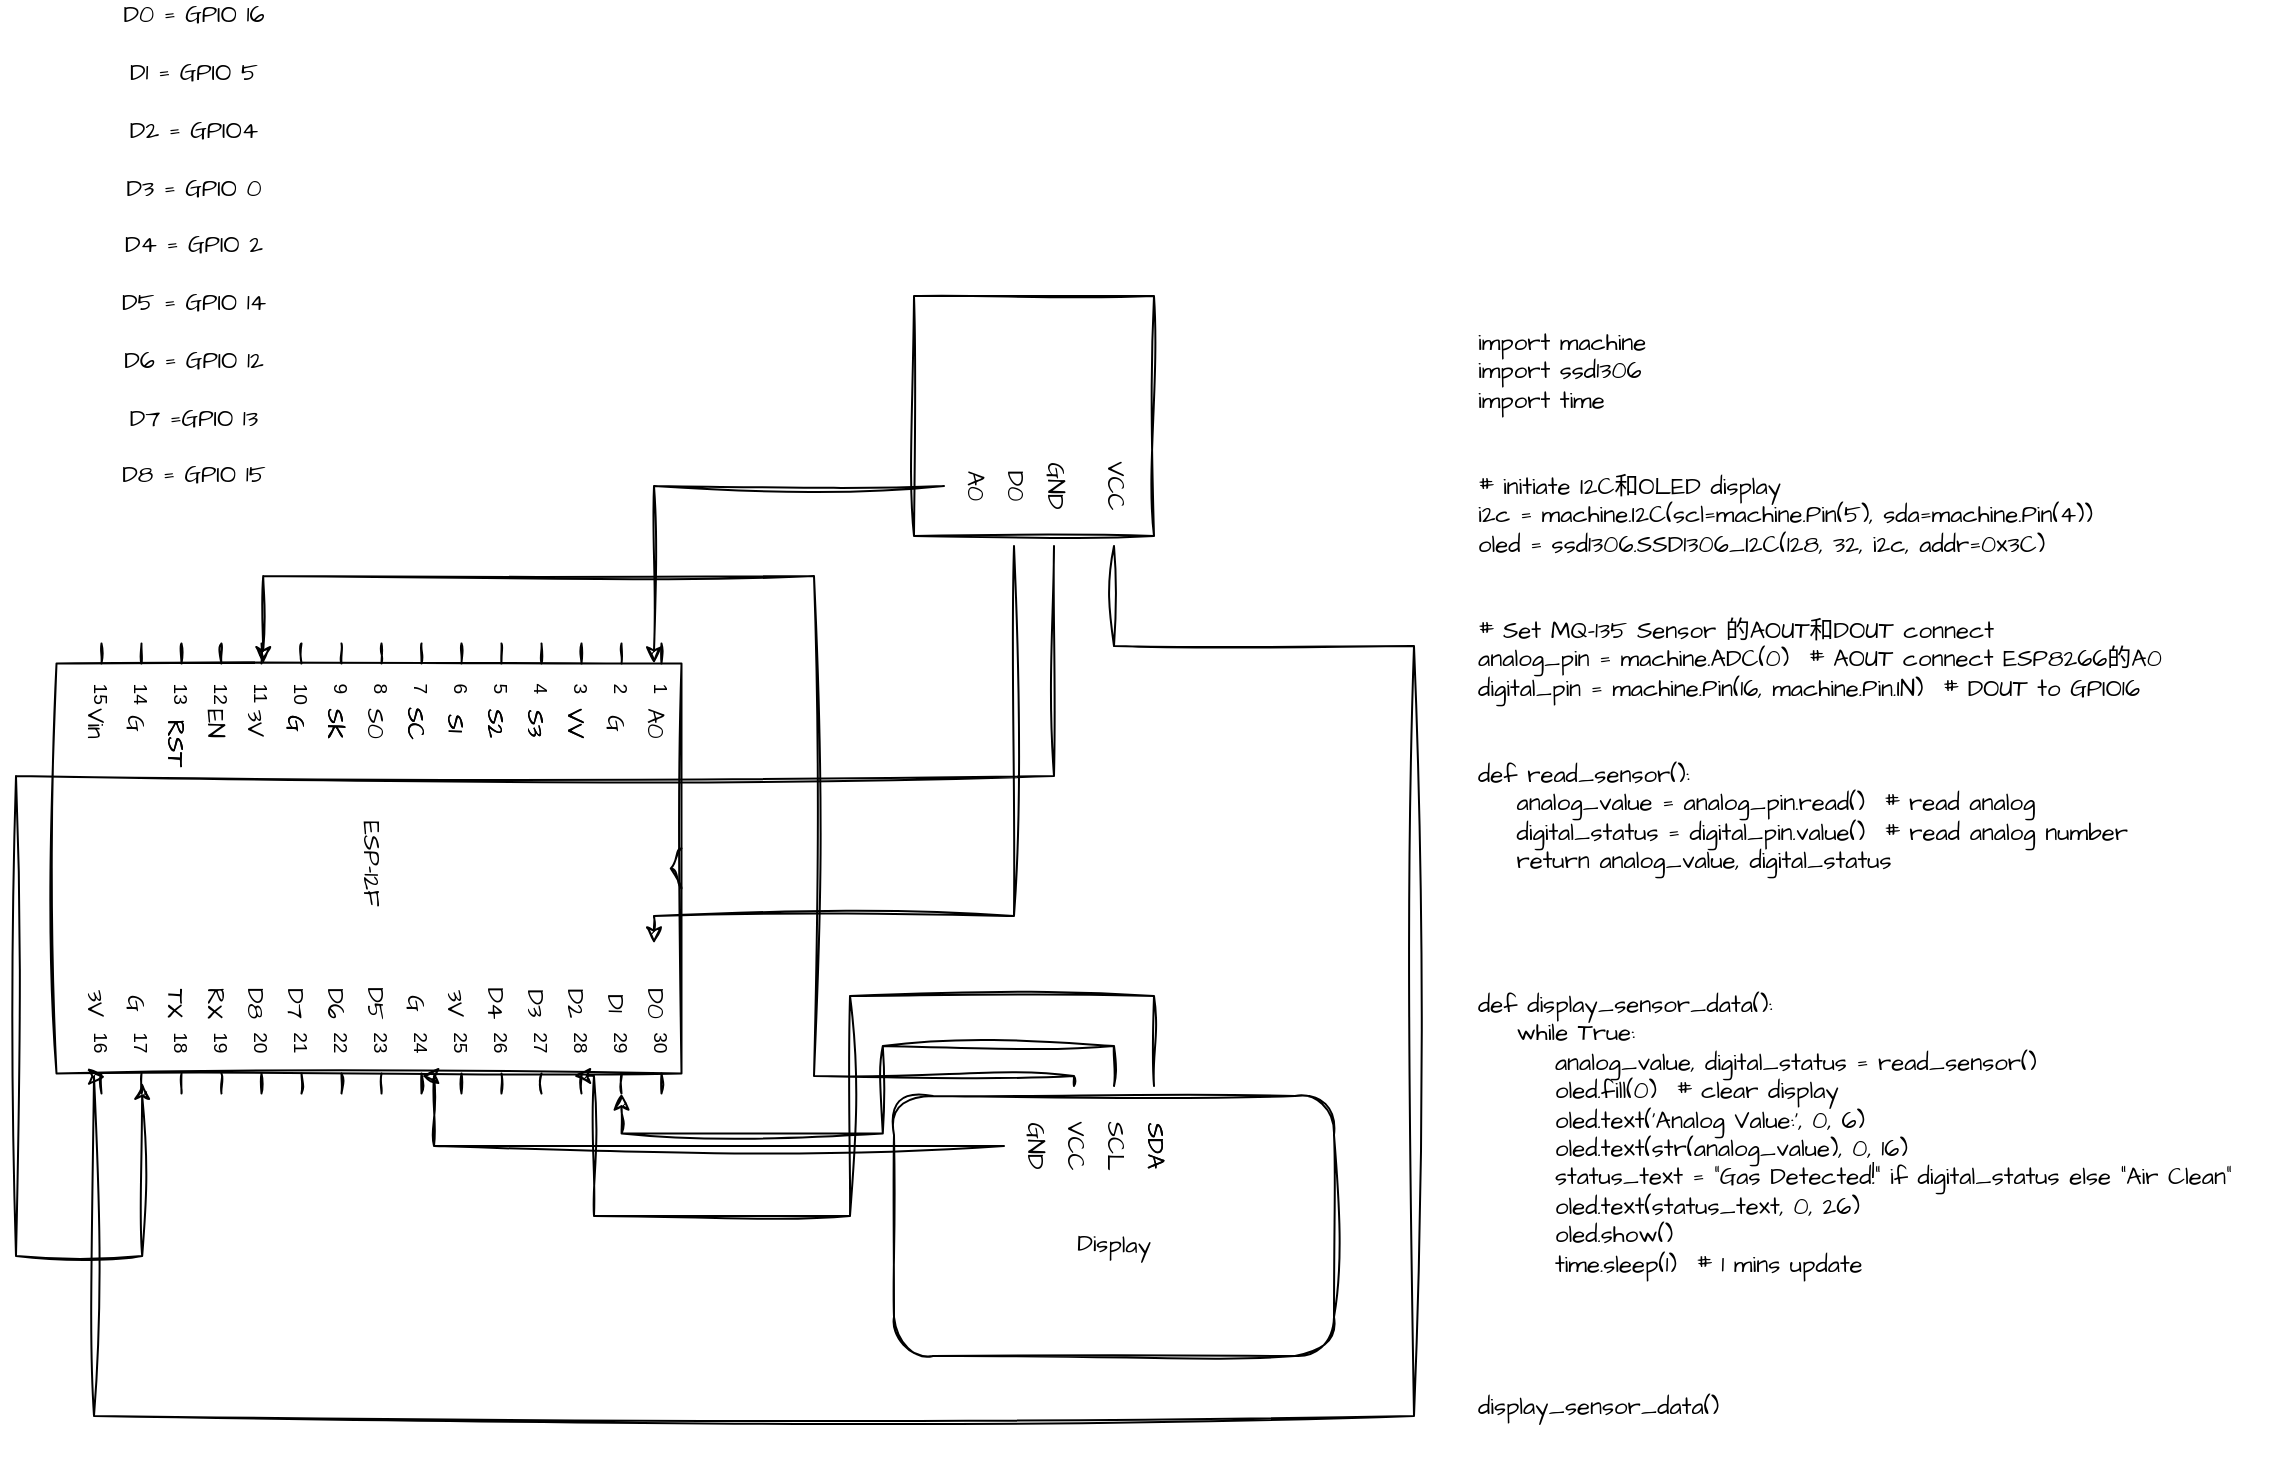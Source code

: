 <mxfile version="24.5.3" type="device">
  <diagram name="Page-1" id="16e2658f-23c8-b752-8be9-c03fbebb8bbe">
    <mxGraphModel dx="1434" dy="870" grid="1" gridSize="10" guides="1" tooltips="1" connect="1" arrows="1" fold="1" page="1" pageScale="1" pageWidth="1100" pageHeight="850" background="none" math="0" shadow="0">
      <root>
        <mxCell id="0" />
        <mxCell id="1" parent="0" />
        <object label="ESP-12F&amp;nbsp;" A0="" placeholders="1" id="_Rj8gLbeuA1qOjsLI6L3-2">
          <mxCell style="shadow=0;dashed=0;align=center;html=1;strokeWidth=1;shape=mxgraph.electrical.logic_gates.dual_inline_ic;labelNames=a,b,c,d,e,f,g,h,i,j,k,l,m,n,o,p,q,r,s,t;whiteSpace=wrap;sketch=1;hachureGap=4;jiggle=2;curveFitting=1;fontFamily=Architects Daughter;fontSource=https%3A%2F%2Ffonts.googleapis.com%2Fcss%3Ffamily%3DArchitects%2BDaughter;rotation=90;movable=1;resizable=1;rotatable=1;deletable=1;editable=1;locked=0;connectable=1;" vertex="1" parent="1">
            <mxGeometry x="85" y="290" width="225" height="312.5" as="geometry" />
          </mxCell>
        </object>
        <mxCell id="_Rj8gLbeuA1qOjsLI6L3-4" value="A0" style="text;strokeColor=none;align=center;fillColor=none;html=1;verticalAlign=middle;whiteSpace=wrap;rounded=0;fontFamily=Architects Daughter;fontSource=https%3A%2F%2Ffonts.googleapis.com%2Fcss%3Ffamily%3DArchitects%2BDaughter;rotation=90;movable=1;resizable=1;rotatable=1;deletable=1;editable=1;locked=0;connectable=1;" vertex="1" parent="1">
          <mxGeometry x="310" y="358.75" width="60" height="30" as="geometry" />
        </mxCell>
        <mxCell id="_Rj8gLbeuA1qOjsLI6L3-5" value="G" style="text;strokeColor=none;align=center;fillColor=none;html=1;verticalAlign=middle;whiteSpace=wrap;rounded=0;fontFamily=Architects Daughter;fontSource=https://fonts.googleapis.com/css?family=Architects+Daughter;rotation=90;movable=1;resizable=1;rotatable=1;deletable=1;editable=1;locked=0;connectable=1;" vertex="1" parent="1">
          <mxGeometry x="290" y="358.75" width="60" height="30" as="geometry" />
        </mxCell>
        <mxCell id="_Rj8gLbeuA1qOjsLI6L3-6" value="VV" style="text;strokeColor=none;align=center;fillColor=none;html=1;verticalAlign=middle;whiteSpace=wrap;rounded=0;fontFamily=Architects Daughter;fontSource=https://fonts.googleapis.com/css?family=Architects+Daughter;rotation=90;movable=1;resizable=1;rotatable=1;deletable=1;editable=1;locked=0;connectable=1;" vertex="1" parent="1">
          <mxGeometry x="270" y="358.75" width="60" height="30" as="geometry" />
        </mxCell>
        <mxCell id="_Rj8gLbeuA1qOjsLI6L3-7" value="VV" style="text;strokeColor=none;align=center;fillColor=none;html=1;verticalAlign=middle;whiteSpace=wrap;rounded=0;fontFamily=Architects Daughter;fontSource=https://fonts.googleapis.com/css?family=Architects+Daughter;rotation=90;movable=1;resizable=1;rotatable=1;deletable=1;editable=1;locked=0;connectable=1;" vertex="1" parent="1">
          <mxGeometry x="270" y="358.75" width="60" height="30" as="geometry" />
        </mxCell>
        <mxCell id="_Rj8gLbeuA1qOjsLI6L3-8" value="S3" style="text;strokeColor=none;align=center;fillColor=none;html=1;verticalAlign=middle;whiteSpace=wrap;rounded=0;fontFamily=Architects Daughter;fontSource=https://fonts.googleapis.com/css?family=Architects+Daughter;rotation=90;movable=1;resizable=1;rotatable=1;deletable=1;editable=1;locked=0;connectable=1;" vertex="1" parent="1">
          <mxGeometry x="250" y="358.75" width="60" height="30" as="geometry" />
        </mxCell>
        <mxCell id="_Rj8gLbeuA1qOjsLI6L3-9" value="S3" style="text;strokeColor=none;align=center;fillColor=none;html=1;verticalAlign=middle;whiteSpace=wrap;rounded=0;fontFamily=Architects Daughter;fontSource=https://fonts.googleapis.com/css?family=Architects+Daughter;rotation=90;movable=1;resizable=1;rotatable=1;deletable=1;editable=1;locked=0;connectable=1;" vertex="1" parent="1">
          <mxGeometry x="250" y="358.75" width="60" height="30" as="geometry" />
        </mxCell>
        <mxCell id="_Rj8gLbeuA1qOjsLI6L3-10" value="S2" style="text;strokeColor=none;align=center;fillColor=none;html=1;verticalAlign=middle;whiteSpace=wrap;rounded=0;fontFamily=Architects Daughter;fontSource=https://fonts.googleapis.com/css?family=Architects+Daughter;rotation=90;movable=1;resizable=1;rotatable=1;deletable=1;editable=1;locked=0;connectable=1;" vertex="1" parent="1">
          <mxGeometry x="230" y="358.75" width="60" height="30" as="geometry" />
        </mxCell>
        <mxCell id="_Rj8gLbeuA1qOjsLI6L3-11" value="S2" style="text;strokeColor=none;align=center;fillColor=none;html=1;verticalAlign=middle;whiteSpace=wrap;rounded=0;fontFamily=Architects Daughter;fontSource=https://fonts.googleapis.com/css?family=Architects+Daughter;rotation=90;movable=1;resizable=1;rotatable=1;deletable=1;editable=1;locked=0;connectable=1;" vertex="1" parent="1">
          <mxGeometry x="230" y="358.75" width="60" height="30" as="geometry" />
        </mxCell>
        <mxCell id="_Rj8gLbeuA1qOjsLI6L3-12" value="S1" style="text;strokeColor=none;align=center;fillColor=none;html=1;verticalAlign=middle;whiteSpace=wrap;rounded=0;fontFamily=Architects Daughter;fontSource=https://fonts.googleapis.com/css?family=Architects+Daughter;rotation=90;movable=1;resizable=1;rotatable=1;deletable=1;editable=1;locked=0;connectable=1;" vertex="1" parent="1">
          <mxGeometry x="210" y="358.75" width="60" height="30" as="geometry" />
        </mxCell>
        <mxCell id="_Rj8gLbeuA1qOjsLI6L3-13" value="S1" style="text;strokeColor=none;align=center;fillColor=none;html=1;verticalAlign=middle;whiteSpace=wrap;rounded=0;fontFamily=Architects Daughter;fontSource=https://fonts.googleapis.com/css?family=Architects+Daughter;rotation=90;movable=1;resizable=1;rotatable=1;deletable=1;editable=1;locked=0;connectable=1;" vertex="1" parent="1">
          <mxGeometry x="210" y="358.75" width="60" height="30" as="geometry" />
        </mxCell>
        <mxCell id="_Rj8gLbeuA1qOjsLI6L3-14" value="SC" style="text;strokeColor=none;align=center;fillColor=none;html=1;verticalAlign=middle;whiteSpace=wrap;rounded=0;fontFamily=Architects Daughter;fontSource=https://fonts.googleapis.com/css?family=Architects+Daughter;rotation=90;movable=1;resizable=1;rotatable=1;deletable=1;editable=1;locked=0;connectable=1;" vertex="1" parent="1">
          <mxGeometry x="190" y="358.75" width="60" height="30" as="geometry" />
        </mxCell>
        <mxCell id="_Rj8gLbeuA1qOjsLI6L3-15" value="SC" style="text;strokeColor=none;align=center;fillColor=none;html=1;verticalAlign=middle;whiteSpace=wrap;rounded=0;fontFamily=Architects Daughter;fontSource=https://fonts.googleapis.com/css?family=Architects+Daughter;rotation=90;movable=1;resizable=1;rotatable=1;deletable=1;editable=1;locked=0;connectable=1;" vertex="1" parent="1">
          <mxGeometry x="190" y="358.75" width="60" height="30" as="geometry" />
        </mxCell>
        <mxCell id="_Rj8gLbeuA1qOjsLI6L3-16" value="S0" style="text;strokeColor=none;align=center;fillColor=none;html=1;verticalAlign=middle;whiteSpace=wrap;rounded=0;fontFamily=Architects Daughter;fontSource=https://fonts.googleapis.com/css?family=Architects+Daughter;rotation=90;movable=1;resizable=1;rotatable=1;deletable=1;editable=1;locked=0;connectable=1;" vertex="1" parent="1">
          <mxGeometry x="170" y="358.75" width="60" height="30" as="geometry" />
        </mxCell>
        <mxCell id="_Rj8gLbeuA1qOjsLI6L3-18" value="SK" style="text;strokeColor=none;align=center;fillColor=none;html=1;verticalAlign=middle;whiteSpace=wrap;rounded=0;fontFamily=Architects Daughter;fontSource=https://fonts.googleapis.com/css?family=Architects+Daughter;rotation=90;movable=1;resizable=1;rotatable=1;deletable=1;editable=1;locked=0;connectable=1;" vertex="1" parent="1">
          <mxGeometry x="150" y="358.75" width="60" height="30" as="geometry" />
        </mxCell>
        <mxCell id="_Rj8gLbeuA1qOjsLI6L3-19" value="SK" style="text;strokeColor=none;align=center;fillColor=none;html=1;verticalAlign=middle;whiteSpace=wrap;rounded=0;fontFamily=Architects Daughter;fontSource=https://fonts.googleapis.com/css?family=Architects+Daughter;rotation=90;movable=1;resizable=1;rotatable=1;deletable=1;editable=1;locked=0;connectable=1;" vertex="1" parent="1">
          <mxGeometry x="150" y="358.75" width="60" height="30" as="geometry" />
        </mxCell>
        <mxCell id="_Rj8gLbeuA1qOjsLI6L3-20" value="G" style="text;strokeColor=none;align=center;fillColor=none;html=1;verticalAlign=middle;whiteSpace=wrap;rounded=0;fontFamily=Architects Daughter;fontSource=https://fonts.googleapis.com/css?family=Architects+Daughter;rotation=90;movable=1;resizable=1;rotatable=1;deletable=1;editable=1;locked=0;connectable=1;" vertex="1" parent="1">
          <mxGeometry x="130" y="358.75" width="60" height="30" as="geometry" />
        </mxCell>
        <mxCell id="_Rj8gLbeuA1qOjsLI6L3-21" value="G" style="text;strokeColor=none;align=center;fillColor=none;html=1;verticalAlign=middle;whiteSpace=wrap;rounded=0;fontFamily=Architects Daughter;fontSource=https://fonts.googleapis.com/css?family=Architects+Daughter;rotation=90;movable=1;resizable=1;rotatable=1;deletable=1;editable=1;locked=0;connectable=1;" vertex="1" parent="1">
          <mxGeometry x="130" y="358.75" width="60" height="30" as="geometry" />
        </mxCell>
        <mxCell id="_Rj8gLbeuA1qOjsLI6L3-22" value="3V" style="text;strokeColor=none;align=center;fillColor=none;html=1;verticalAlign=middle;whiteSpace=wrap;rounded=0;fontFamily=Architects Daughter;fontSource=https://fonts.googleapis.com/css?family=Architects+Daughter;rotation=90;movable=1;resizable=1;rotatable=1;deletable=1;editable=1;locked=0;connectable=1;" vertex="1" parent="1">
          <mxGeometry x="110" y="358.75" width="60" height="30" as="geometry" />
        </mxCell>
        <mxCell id="_Rj8gLbeuA1qOjsLI6L3-23" value="RST" style="text;strokeColor=none;align=center;fillColor=none;html=1;verticalAlign=middle;whiteSpace=wrap;rounded=0;fontFamily=Architects Daughter;fontSource=https://fonts.googleapis.com/css?family=Architects+Daughter;rotation=90;movable=1;resizable=1;rotatable=1;deletable=1;editable=1;locked=0;connectable=1;" vertex="1" parent="1">
          <mxGeometry x="70" y="368.75" width="60" height="30" as="geometry" />
        </mxCell>
        <mxCell id="_Rj8gLbeuA1qOjsLI6L3-24" value="EN" style="text;strokeColor=none;align=center;fillColor=none;html=1;verticalAlign=middle;whiteSpace=wrap;rounded=0;fontFamily=Architects Daughter;fontSource=https://fonts.googleapis.com/css?family=Architects+Daughter;rotation=90;movable=1;resizable=1;rotatable=1;deletable=1;editable=1;locked=0;connectable=1;" vertex="1" parent="1">
          <mxGeometry x="90" y="358.75" width="60" height="30" as="geometry" />
        </mxCell>
        <mxCell id="_Rj8gLbeuA1qOjsLI6L3-25" value="Vin" style="text;strokeColor=none;align=center;fillColor=none;html=1;verticalAlign=middle;whiteSpace=wrap;rounded=0;fontFamily=Architects Daughter;fontSource=https://fonts.googleapis.com/css?family=Architects+Daughter;rotation=90;movable=1;resizable=1;rotatable=1;deletable=1;editable=1;locked=0;connectable=1;" vertex="1" parent="1">
          <mxGeometry x="30" y="358.75" width="60" height="30" as="geometry" />
        </mxCell>
        <mxCell id="_Rj8gLbeuA1qOjsLI6L3-26" value="G" style="text;strokeColor=none;align=center;fillColor=none;html=1;verticalAlign=middle;whiteSpace=wrap;rounded=0;fontFamily=Architects Daughter;fontSource=https://fonts.googleapis.com/css?family=Architects+Daughter;rotation=90;movable=1;resizable=1;rotatable=1;deletable=1;editable=1;locked=0;connectable=1;" vertex="1" parent="1">
          <mxGeometry x="50" y="358.75" width="60" height="30" as="geometry" />
        </mxCell>
        <mxCell id="_Rj8gLbeuA1qOjsLI6L3-27" value="RST" style="text;strokeColor=none;align=center;fillColor=none;html=1;verticalAlign=middle;whiteSpace=wrap;rounded=0;fontFamily=Architects Daughter;fontSource=https://fonts.googleapis.com/css?family=Architects+Daughter;rotation=90;movable=1;resizable=1;rotatable=1;deletable=1;editable=1;locked=0;connectable=1;" vertex="1" parent="1">
          <mxGeometry x="70" y="368.75" width="60" height="30" as="geometry" />
        </mxCell>
        <mxCell id="_Rj8gLbeuA1qOjsLI6L3-28" value="D0" style="text;strokeColor=none;align=center;fillColor=none;html=1;verticalAlign=middle;whiteSpace=wrap;rounded=0;fontFamily=Architects Daughter;fontSource=https://fonts.googleapis.com/css?family=Architects+Daughter;rotation=90;" vertex="1" parent="1">
          <mxGeometry x="310" y="498.75" width="60" height="30" as="geometry" />
        </mxCell>
        <mxCell id="_Rj8gLbeuA1qOjsLI6L3-30" value="D1" style="text;strokeColor=none;align=center;fillColor=none;html=1;verticalAlign=middle;whiteSpace=wrap;rounded=0;fontFamily=Architects Daughter;fontSource=https://fonts.googleapis.com/css?family=Architects+Daughter;rotation=90;" vertex="1" parent="1">
          <mxGeometry x="290" y="498.75" width="60" height="30" as="geometry" />
        </mxCell>
        <mxCell id="_Rj8gLbeuA1qOjsLI6L3-31" value="D2" style="text;strokeColor=none;align=center;fillColor=none;html=1;verticalAlign=middle;whiteSpace=wrap;rounded=0;fontFamily=Architects Daughter;fontSource=https://fonts.googleapis.com/css?family=Architects+Daughter;rotation=90;" vertex="1" parent="1">
          <mxGeometry x="270" y="498.75" width="60" height="30" as="geometry" />
        </mxCell>
        <mxCell id="_Rj8gLbeuA1qOjsLI6L3-32" value="D3" style="text;strokeColor=none;align=center;fillColor=none;html=1;verticalAlign=middle;whiteSpace=wrap;rounded=0;fontFamily=Architects Daughter;fontSource=https://fonts.googleapis.com/css?family=Architects+Daughter;rotation=90;" vertex="1" parent="1">
          <mxGeometry x="250" y="498.75" width="60" height="30" as="geometry" />
        </mxCell>
        <mxCell id="_Rj8gLbeuA1qOjsLI6L3-33" value="D4" style="text;strokeColor=none;align=center;fillColor=none;html=1;verticalAlign=middle;whiteSpace=wrap;rounded=0;fontFamily=Architects Daughter;fontSource=https://fonts.googleapis.com/css?family=Architects+Daughter;rotation=90;" vertex="1" parent="1">
          <mxGeometry x="230" y="498.75" width="60" height="30" as="geometry" />
        </mxCell>
        <mxCell id="_Rj8gLbeuA1qOjsLI6L3-34" value="3V" style="text;strokeColor=none;align=center;fillColor=none;html=1;verticalAlign=middle;whiteSpace=wrap;rounded=0;fontFamily=Architects Daughter;fontSource=https://fonts.googleapis.com/css?family=Architects+Daughter;rotation=90;" vertex="1" parent="1">
          <mxGeometry x="210" y="498.75" width="60" height="30" as="geometry" />
        </mxCell>
        <mxCell id="_Rj8gLbeuA1qOjsLI6L3-35" value="G" style="text;strokeColor=none;align=center;fillColor=none;html=1;verticalAlign=middle;whiteSpace=wrap;rounded=0;fontFamily=Architects Daughter;fontSource=https://fonts.googleapis.com/css?family=Architects+Daughter;rotation=90;" vertex="1" parent="1">
          <mxGeometry x="190" y="498.75" width="60" height="30" as="geometry" />
        </mxCell>
        <mxCell id="_Rj8gLbeuA1qOjsLI6L3-36" value="D5" style="text;strokeColor=none;align=center;fillColor=none;html=1;verticalAlign=middle;whiteSpace=wrap;rounded=0;fontFamily=Architects Daughter;fontSource=https://fonts.googleapis.com/css?family=Architects+Daughter;rotation=90;" vertex="1" parent="1">
          <mxGeometry x="170" y="498.75" width="60" height="30" as="geometry" />
        </mxCell>
        <mxCell id="_Rj8gLbeuA1qOjsLI6L3-37" value="D6" style="text;strokeColor=none;align=center;fillColor=none;html=1;verticalAlign=middle;whiteSpace=wrap;rounded=0;fontFamily=Architects Daughter;fontSource=https://fonts.googleapis.com/css?family=Architects+Daughter;rotation=90;" vertex="1" parent="1">
          <mxGeometry x="150" y="498.75" width="60" height="30" as="geometry" />
        </mxCell>
        <mxCell id="_Rj8gLbeuA1qOjsLI6L3-38" value="D7" style="text;strokeColor=none;align=center;fillColor=none;html=1;verticalAlign=middle;whiteSpace=wrap;rounded=0;fontFamily=Architects Daughter;fontSource=https://fonts.googleapis.com/css?family=Architects+Daughter;rotation=90;" vertex="1" parent="1">
          <mxGeometry x="130" y="498.75" width="60" height="30" as="geometry" />
        </mxCell>
        <mxCell id="_Rj8gLbeuA1qOjsLI6L3-39" value="D8" style="text;strokeColor=none;align=center;fillColor=none;html=1;verticalAlign=middle;whiteSpace=wrap;rounded=0;fontFamily=Architects Daughter;fontSource=https://fonts.googleapis.com/css?family=Architects+Daughter;rotation=90;" vertex="1" parent="1">
          <mxGeometry x="110" y="498.75" width="60" height="30" as="geometry" />
        </mxCell>
        <mxCell id="_Rj8gLbeuA1qOjsLI6L3-40" value="RX" style="text;strokeColor=none;align=center;fillColor=none;html=1;verticalAlign=middle;whiteSpace=wrap;rounded=0;fontFamily=Architects Daughter;fontSource=https://fonts.googleapis.com/css?family=Architects+Daughter;rotation=90;" vertex="1" parent="1">
          <mxGeometry x="90" y="498.75" width="60" height="30" as="geometry" />
        </mxCell>
        <mxCell id="_Rj8gLbeuA1qOjsLI6L3-41" value="TX" style="text;strokeColor=none;align=center;fillColor=none;html=1;verticalAlign=middle;whiteSpace=wrap;rounded=0;fontFamily=Architects Daughter;fontSource=https://fonts.googleapis.com/css?family=Architects+Daughter;rotation=90;" vertex="1" parent="1">
          <mxGeometry x="70" y="498.75" width="60" height="30" as="geometry" />
        </mxCell>
        <mxCell id="_Rj8gLbeuA1qOjsLI6L3-42" value="G" style="text;strokeColor=none;align=center;fillColor=none;html=1;verticalAlign=middle;whiteSpace=wrap;rounded=0;fontFamily=Architects Daughter;fontSource=https://fonts.googleapis.com/css?family=Architects+Daughter;rotation=90;" vertex="1" parent="1">
          <mxGeometry x="50" y="498.75" width="60" height="30" as="geometry" />
        </mxCell>
        <mxCell id="_Rj8gLbeuA1qOjsLI6L3-43" value="3V" style="text;strokeColor=none;align=center;fillColor=none;html=1;verticalAlign=middle;whiteSpace=wrap;rounded=0;fontFamily=Architects Daughter;fontSource=https://fonts.googleapis.com/css?family=Architects+Daughter;rotation=90;" vertex="1" parent="1">
          <mxGeometry x="30" y="498.75" width="60" height="30" as="geometry" />
        </mxCell>
        <object label="" Display="" placeholders="1" id="_Rj8gLbeuA1qOjsLI6L3-45">
          <mxCell style="rounded=1;whiteSpace=wrap;html=1;sketch=1;hachureGap=4;jiggle=2;curveFitting=1;fontFamily=Architects Daughter;fontSource=https%3A%2F%2Ffonts.googleapis.com%2Fcss%3Ffamily%3DArchitects%2BDaughter;" vertex="1" parent="1">
            <mxGeometry x="460" y="560" width="220" height="130" as="geometry" />
          </mxCell>
        </object>
        <mxCell id="_Rj8gLbeuA1qOjsLI6L3-60" style="edgeStyle=orthogonalEdgeStyle;rounded=0;sketch=1;hachureGap=4;jiggle=2;curveFitting=1;orthogonalLoop=1;jettySize=auto;html=1;fontFamily=Architects Daughter;fontSource=https%3A%2F%2Ffonts.googleapis.com%2Fcss%3Ffamily%3DArchitects%2BDaughter;entryX=0.961;entryY=0.415;entryDx=0;entryDy=0;entryPerimeter=0;" edge="1" parent="1" source="_Rj8gLbeuA1qOjsLI6L3-46" target="_Rj8gLbeuA1qOjsLI6L3-2">
          <mxGeometry relative="1" as="geometry">
            <mxPoint x="230" y="550" as="targetPoint" />
            <Array as="points">
              <mxPoint x="230" y="585" />
              <mxPoint x="230" y="550" />
            </Array>
          </mxGeometry>
        </mxCell>
        <mxCell id="_Rj8gLbeuA1qOjsLI6L3-46" value="GND" style="text;strokeColor=none;align=center;fillColor=none;html=1;verticalAlign=middle;whiteSpace=wrap;rounded=0;fontFamily=Architects Daughter;fontSource=https://fonts.googleapis.com/css?family=Architects+Daughter;rotation=90;" vertex="1" parent="1">
          <mxGeometry x="500" y="570" width="60" height="30" as="geometry" />
        </mxCell>
        <mxCell id="_Rj8gLbeuA1qOjsLI6L3-61" style="edgeStyle=orthogonalEdgeStyle;rounded=0;sketch=1;hachureGap=4;jiggle=2;curveFitting=1;orthogonalLoop=1;jettySize=auto;html=1;fontFamily=Architects Daughter;fontSource=https%3A%2F%2Ffonts.googleapis.com%2Fcss%3Ffamily%3DArchitects%2BDaughter;entryX=-0.002;entryY=0.346;entryDx=0;entryDy=0;entryPerimeter=0;" edge="1" parent="1" source="_Rj8gLbeuA1qOjsLI6L3-48" target="_Rj8gLbeuA1qOjsLI6L3-22">
          <mxGeometry relative="1" as="geometry">
            <Array as="points">
              <mxPoint x="550" y="550" />
              <mxPoint x="420" y="550" />
              <mxPoint x="420" y="300" />
              <mxPoint x="145" y="300" />
            </Array>
          </mxGeometry>
        </mxCell>
        <mxCell id="_Rj8gLbeuA1qOjsLI6L3-48" value="VCC" style="text;strokeColor=none;align=center;fillColor=none;html=1;verticalAlign=middle;whiteSpace=wrap;rounded=0;fontFamily=Architects Daughter;fontSource=https://fonts.googleapis.com/css?family=Architects+Daughter;rotation=90;" vertex="1" parent="1">
          <mxGeometry x="520" y="570" width="60" height="30" as="geometry" />
        </mxCell>
        <mxCell id="_Rj8gLbeuA1qOjsLI6L3-49" value="SCL" style="text;strokeColor=none;align=center;fillColor=none;html=1;verticalAlign=middle;whiteSpace=wrap;rounded=0;fontFamily=Architects Daughter;fontSource=https://fonts.googleapis.com/css?family=Architects+Daughter;rotation=90;" vertex="1" parent="1">
          <mxGeometry x="540" y="570" width="60" height="30" as="geometry" />
        </mxCell>
        <mxCell id="_Rj8gLbeuA1qOjsLI6L3-50" value="SDA" style="text;strokeColor=none;align=center;fillColor=none;html=1;verticalAlign=middle;whiteSpace=wrap;rounded=0;fontFamily=Architects Daughter;fontSource=https://fonts.googleapis.com/css?family=Architects+Daughter;rotation=90;" vertex="1" parent="1">
          <mxGeometry x="560" y="570" width="60" height="30" as="geometry" />
        </mxCell>
        <mxCell id="_Rj8gLbeuA1qOjsLI6L3-51" value="" style="whiteSpace=wrap;html=1;aspect=fixed;sketch=1;hachureGap=4;jiggle=2;curveFitting=1;fontFamily=Architects Daughter;fontSource=https%3A%2F%2Ffonts.googleapis.com%2Fcss%3Ffamily%3DArchitects%2BDaughter;" vertex="1" parent="1">
          <mxGeometry x="470" y="160" width="120" height="120" as="geometry" />
        </mxCell>
        <mxCell id="_Rj8gLbeuA1qOjsLI6L3-63" style="edgeStyle=orthogonalEdgeStyle;rounded=0;sketch=1;hachureGap=4;jiggle=2;curveFitting=1;orthogonalLoop=1;jettySize=auto;html=1;fontFamily=Architects Daughter;fontSource=https%3A%2F%2Ffonts.googleapis.com%2Fcss%3Ffamily%3DArchitects%2BDaughter;" edge="1" parent="1" source="_Rj8gLbeuA1qOjsLI6L3-52">
          <mxGeometry relative="1" as="geometry">
            <mxPoint x="300" y="550" as="targetPoint" />
            <mxPoint x="589.989" y="535" as="sourcePoint" />
            <Array as="points">
              <mxPoint x="590" y="510" />
              <mxPoint x="438" y="510" />
              <mxPoint x="438" y="620" />
              <mxPoint x="310" y="620" />
              <mxPoint x="310" y="550" />
            </Array>
          </mxGeometry>
        </mxCell>
        <mxCell id="_Rj8gLbeuA1qOjsLI6L3-52" value="SDA" style="text;strokeColor=none;align=center;fillColor=none;html=1;verticalAlign=middle;whiteSpace=wrap;rounded=0;fontFamily=Architects Daughter;fontSource=https://fonts.googleapis.com/css?family=Architects+Daughter;rotation=90;" vertex="1" parent="1">
          <mxGeometry x="560" y="570" width="60" height="30" as="geometry" />
        </mxCell>
        <mxCell id="_Rj8gLbeuA1qOjsLI6L3-53" value="Display" style="text;strokeColor=none;align=center;fillColor=none;html=1;verticalAlign=middle;whiteSpace=wrap;rounded=0;fontFamily=Architects Daughter;fontSource=https://fonts.googleapis.com/css?family=Architects+Daughter;rotation=2;" vertex="1" parent="1">
          <mxGeometry x="540" y="620" width="60" height="30" as="geometry" />
        </mxCell>
        <mxCell id="_Rj8gLbeuA1qOjsLI6L3-68" style="edgeStyle=orthogonalEdgeStyle;rounded=0;sketch=1;hachureGap=4;jiggle=2;curveFitting=1;orthogonalLoop=1;jettySize=auto;html=1;fontFamily=Architects Daughter;fontSource=https%3A%2F%2Ffonts.googleapis.com%2Fcss%3Ffamily%3DArchitects%2BDaughter;" edge="1" parent="1" source="_Rj8gLbeuA1qOjsLI6L3-56" target="_Rj8gLbeuA1qOjsLI6L3-4">
          <mxGeometry relative="1" as="geometry" />
        </mxCell>
        <mxCell id="_Rj8gLbeuA1qOjsLI6L3-56" value="A0" style="text;strokeColor=none;align=center;fillColor=none;html=1;verticalAlign=middle;whiteSpace=wrap;rounded=0;fontFamily=Architects Daughter;fontSource=https://fonts.googleapis.com/css?family=Architects+Daughter;rotation=90;" vertex="1" parent="1">
          <mxGeometry x="470" y="240" width="60" height="30" as="geometry" />
        </mxCell>
        <mxCell id="_Rj8gLbeuA1qOjsLI6L3-67" style="edgeStyle=orthogonalEdgeStyle;rounded=0;sketch=1;hachureGap=4;jiggle=2;curveFitting=1;orthogonalLoop=1;jettySize=auto;html=1;fontFamily=Architects Daughter;fontSource=https%3A%2F%2Ffonts.googleapis.com%2Fcss%3Ffamily%3DArchitects%2BDaughter;" edge="1" parent="1" source="_Rj8gLbeuA1qOjsLI6L3-57" target="_Rj8gLbeuA1qOjsLI6L3-28">
          <mxGeometry relative="1" as="geometry">
            <Array as="points">
              <mxPoint x="520" y="470" />
              <mxPoint x="340" y="470" />
            </Array>
          </mxGeometry>
        </mxCell>
        <mxCell id="_Rj8gLbeuA1qOjsLI6L3-57" value="D0" style="text;strokeColor=none;align=center;fillColor=none;html=1;verticalAlign=middle;whiteSpace=wrap;rounded=0;fontFamily=Architects Daughter;fontSource=https://fonts.googleapis.com/css?family=Architects+Daughter;rotation=90;" vertex="1" parent="1">
          <mxGeometry x="490" y="240" width="60" height="30" as="geometry" />
        </mxCell>
        <mxCell id="_Rj8gLbeuA1qOjsLI6L3-66" style="edgeStyle=orthogonalEdgeStyle;rounded=0;sketch=1;hachureGap=4;jiggle=2;curveFitting=1;orthogonalLoop=1;jettySize=auto;html=1;fontFamily=Architects Daughter;fontSource=https%3A%2F%2Ffonts.googleapis.com%2Fcss%3Ffamily%3DArchitects%2BDaughter;entryX=0.976;entryY=0.863;entryDx=0;entryDy=0;entryPerimeter=0;" edge="1" parent="1" source="_Rj8gLbeuA1qOjsLI6L3-58" target="_Rj8gLbeuA1qOjsLI6L3-2">
          <mxGeometry relative="1" as="geometry">
            <mxPoint x="20" y="640" as="targetPoint" />
            <Array as="points">
              <mxPoint x="540" y="400" />
              <mxPoint x="21" y="400" />
              <mxPoint x="21" y="640" />
              <mxPoint x="84" y="640" />
            </Array>
          </mxGeometry>
        </mxCell>
        <mxCell id="_Rj8gLbeuA1qOjsLI6L3-58" value="GND" style="text;strokeColor=none;align=center;fillColor=none;html=1;verticalAlign=middle;whiteSpace=wrap;rounded=0;fontFamily=Architects Daughter;fontSource=https://fonts.googleapis.com/css?family=Architects+Daughter;rotation=90;" vertex="1" parent="1">
          <mxGeometry x="510" y="240" width="60" height="30" as="geometry" />
        </mxCell>
        <mxCell id="_Rj8gLbeuA1qOjsLI6L3-59" value="VCC" style="text;strokeColor=none;align=center;fillColor=none;html=1;verticalAlign=middle;whiteSpace=wrap;rounded=0;fontFamily=Architects Daughter;fontSource=https://fonts.googleapis.com/css?family=Architects+Daughter;rotation=90;" vertex="1" parent="1">
          <mxGeometry x="540" y="240" width="60" height="30" as="geometry" />
        </mxCell>
        <mxCell id="_Rj8gLbeuA1qOjsLI6L3-62" style="edgeStyle=orthogonalEdgeStyle;rounded=0;sketch=1;hachureGap=4;jiggle=2;curveFitting=1;orthogonalLoop=1;jettySize=auto;html=1;exitX=0;exitY=0.5;exitDx=0;exitDy=0;entryX=1;entryY=0;entryDx=0;entryDy=30;entryPerimeter=0;fontFamily=Architects Daughter;fontSource=https%3A%2F%2Ffonts.googleapis.com%2Fcss%3Ffamily%3DArchitects%2BDaughter;" edge="1" parent="1" source="_Rj8gLbeuA1qOjsLI6L3-49" target="_Rj8gLbeuA1qOjsLI6L3-2">
          <mxGeometry relative="1" as="geometry" />
        </mxCell>
        <mxCell id="_Rj8gLbeuA1qOjsLI6L3-64" style="edgeStyle=orthogonalEdgeStyle;rounded=0;sketch=1;hachureGap=4;jiggle=2;curveFitting=1;orthogonalLoop=1;jettySize=auto;html=1;exitX=1;exitY=0.5;exitDx=0;exitDy=0;entryX=1.111;entryY=0.981;entryDx=0;entryDy=0;entryPerimeter=0;fontFamily=Architects Daughter;fontSource=https%3A%2F%2Ffonts.googleapis.com%2Fcss%3Ffamily%3DArchitects%2BDaughter;" edge="1" parent="1" source="_Rj8gLbeuA1qOjsLI6L3-59" target="_Rj8gLbeuA1qOjsLI6L3-42">
          <mxGeometry relative="1" as="geometry">
            <Array as="points">
              <mxPoint x="720" y="335" />
              <mxPoint x="720" y="720" />
              <mxPoint x="60" y="720" />
              <mxPoint x="60" y="550" />
            </Array>
          </mxGeometry>
        </mxCell>
        <mxCell id="_Rj8gLbeuA1qOjsLI6L3-69" value="D0 = GPIO 16&lt;div&gt;&lt;br&gt;&lt;/div&gt;&lt;div&gt;D1 = GPIO 5&lt;/div&gt;&lt;div&gt;&lt;br&gt;&lt;/div&gt;&lt;div&gt;D2 = GPIO4&lt;br&gt;&lt;br&gt;&lt;/div&gt;&lt;div&gt;D3 = GPIO 0&lt;/div&gt;&lt;div&gt;&lt;br&gt;&lt;/div&gt;&lt;div&gt;D4 = GPIO 2&lt;br&gt;&lt;br&gt;D5 = GPIO 14&lt;/div&gt;&lt;div&gt;&lt;br&gt;&lt;/div&gt;&lt;div&gt;D6 = GPIO 12&lt;/div&gt;&lt;div&gt;&lt;br&gt;&lt;/div&gt;&lt;div&gt;D7 =GPIO 13&lt;/div&gt;&lt;div&gt;&lt;br&gt;&lt;/div&gt;&lt;div&gt;D8 = GPIO 15&lt;/div&gt;" style="text;strokeColor=none;align=center;fillColor=none;html=1;verticalAlign=middle;whiteSpace=wrap;rounded=0;fontFamily=Architects Daughter;fontSource=https%3A%2F%2Ffonts.googleapis.com%2Fcss%3Ffamily%3DArchitects%2BDaughter;" vertex="1" parent="1">
          <mxGeometry x="60" y="120" width="100" height="30" as="geometry" />
        </mxCell>
        <UserObject label="import machine&#xa;import ssd1306&#xa;import time&#xa;&#xa;&#xa;# initiate I2C和OLED display&#xa;i2c = machine.I2C(scl=machine.Pin(5), sda=machine.Pin(4))&#xa;oled = ssd1306.SSD1306_I2C(128, 32, i2c, addr=0x3C)&#xa;&#xa;&#xa;# Set MQ-135 Sensor 的AOUT和DOUT connect &#xa;analog_pin = machine.ADC(0)  # AOUT connect ESP8266的A0&#xa;digital_pin = machine.Pin(16, machine.Pin.IN)  # DOUT to GPIO16&#xa;&#xa;&#xa;def read_sensor():&#xa;    analog_value = analog_pin.read()  # read analog&#xa;    digital_status = digital_pin.value()  # read analog number&#xa;    return analog_value, digital_status&#xa;&#xa;&#xa;&#xa;&#xa;def display_sensor_data():&#xa;    while True:&#xa;        analog_value, digital_status = read_sensor()&#xa;        oled.fill(0)  # clear display&#xa;        oled.text(&#39;Analog Value:&#39;, 0, 6)&#xa;        oled.text(str(analog_value), 0, 16)&#xa;        status_text = &quot;Gas Detected!&quot; if digital_status else &quot;Air Clean&quot;&#xa;        oled.text(status_text, 0, 26)&#xa;        oled.show()&#xa;        time.sleep(1)  # 1 mins update&#xa;&#xa;&#xa;&#xa;&#xa;display_sensor_data()" link="import machine&#xa;import ssd1306&#xa;import time&#xa;&#xa;&#xa;# initiate I2C和OLED display&#xa;i2c = machine.I2C(scl=machine.Pin(5), sda=machine.Pin(4))&#xa;oled = ssd1306.SSD1306_I2C(128, 32, i2c, addr=0x3C)&#xa;&#xa;&#xa;# Set MQ-135 Sensor 的AOUT和DOUT connect &#xa;analog_pin = machine.ADC(0)  # AOUT connect ESP8266的A0&#xa;digital_pin = machine.Pin(16, machine.Pin.IN)  # DOUT to GPIO16&#xa;&#xa;&#xa;def read_sensor():&#xa;    analog_value = analog_pin.read()  # read analog&#xa;    digital_status = digital_pin.value()  # read analog number&#xa;    return analog_value, digital_status&#xa;&#xa;&#xa;&#xa;&#xa;def display_sensor_data():&#xa;    while True:&#xa;        analog_value, digital_status = read_sensor()&#xa;        oled.fill(0)  # clear display&#xa;        oled.text(&#39;Analog Value:&#39;, 0, 6)&#xa;        oled.text(str(analog_value), 0, 16)&#xa;        status_text = &quot;Gas Detected!&quot; if digital_status else &quot;Air Clean&quot;&#xa;        oled.text(status_text, 0, 26)&#xa;        oled.show()&#xa;        time.sleep(1)  # 1 mins update&#xa;&#xa;&#xa;&#xa;&#xa;display_sensor_data()" id="_Rj8gLbeuA1qOjsLI6L3-70">
          <mxCell style="text;whiteSpace=wrap;fontFamily=Architects Daughter;fontSource=https%3A%2F%2Ffonts.googleapis.com%2Fcss%3Ffamily%3DArchitects%2BDaughter;" vertex="1" parent="1">
            <mxGeometry x="750" y="170" width="410" height="570" as="geometry" />
          </mxCell>
        </UserObject>
      </root>
    </mxGraphModel>
  </diagram>
</mxfile>
